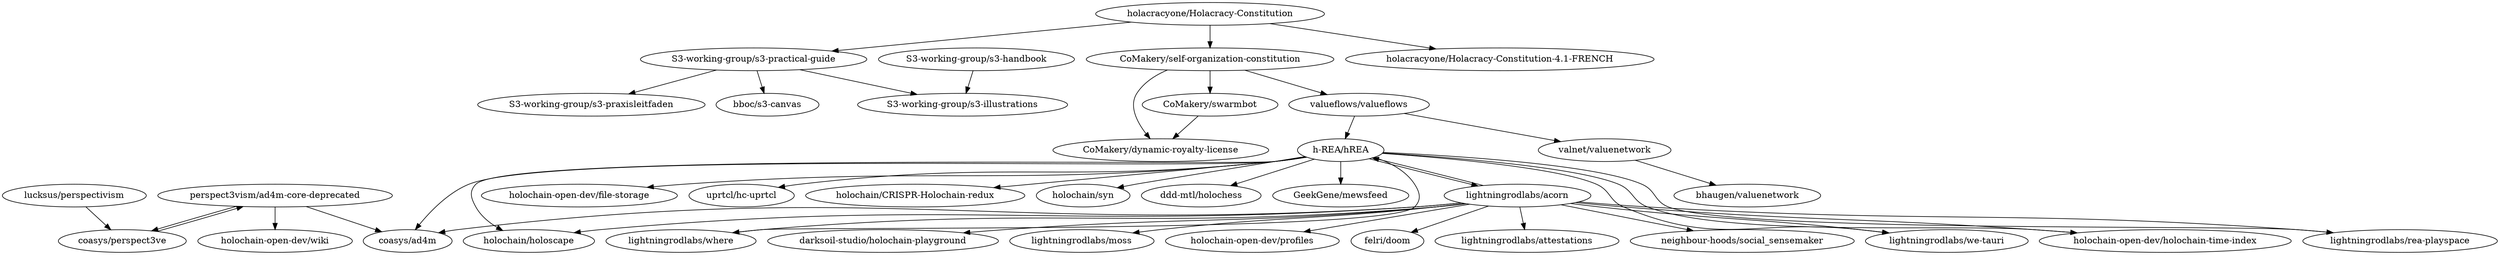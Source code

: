 digraph G {
"h-REA/hREA" -> "lightningrodlabs/we-tauri"
"h-REA/hREA" -> "holochain-open-dev/holochain-time-index"
"h-REA/hREA" -> "coasys/ad4m"
"h-REA/hREA" -> "lightningrodlabs/rea-playspace"
"h-REA/hREA" -> "holochain-open-dev/file-storage"
"h-REA/hREA" -> "uprtcl/hc-uprtcl"
"h-REA/hREA" -> "lightningrodlabs/acorn"
"h-REA/hREA" -> "holochain/CRISPR-Holochain-redux"
"h-REA/hREA" -> "holochain/syn"
"h-REA/hREA" -> "holochain/holoscape"
"h-REA/hREA" -> "lightningrodlabs/where"
"h-REA/hREA" -> "ddd-mtl/holochess"
"h-REA/hREA" -> "GeekGene/mewsfeed"
"valueflows/valueflows" -> "valnet/valuenetwork"
"valueflows/valueflows" -> "h-REA/hREA"
"lucksus/perspectivism" -> "coasys/perspect3ve"
"CoMakery/self-organization-constitution" -> "CoMakery/dynamic-royalty-license"
"CoMakery/self-organization-constitution" -> "valueflows/valueflows"
"CoMakery/self-organization-constitution" -> "CoMakery/swarmbot"
"holacracyone/Holacracy-Constitution" -> "CoMakery/self-organization-constitution"
"holacracyone/Holacracy-Constitution" -> "holacracyone/Holacracy-Constitution-4.1-FRENCH"
"holacracyone/Holacracy-Constitution" -> "S3-working-group/s3-practical-guide"
"lightningrodlabs/acorn" -> "felri/doom"
"lightningrodlabs/acorn" -> "lightningrodlabs/we-tauri"
"lightningrodlabs/acorn" -> "lightningrodlabs/rea-playspace"
"lightningrodlabs/acorn" -> "holochain/holoscape"
"lightningrodlabs/acorn" -> "lightningrodlabs/where"
"lightningrodlabs/acorn" -> "lightningrodlabs/attestations"
"lightningrodlabs/acorn" -> "h-REA/hREA"
"lightningrodlabs/acorn" -> "coasys/ad4m"
"lightningrodlabs/acorn" -> "neighbour-hoods/social_sensemaker"
"lightningrodlabs/acorn" -> "holochain-open-dev/holochain-time-index"
"lightningrodlabs/acorn" -> "darksoil-studio/holochain-playground"
"lightningrodlabs/acorn" -> "lightningrodlabs/moss"
"lightningrodlabs/acorn" -> "holochain-open-dev/profiles"
"perspect3vism/ad4m-core-deprecated" -> "coasys/perspect3ve"
"perspect3vism/ad4m-core-deprecated" -> "coasys/ad4m"
"perspect3vism/ad4m-core-deprecated" -> "holochain-open-dev/wiki"
"coasys/perspect3ve" -> "perspect3vism/ad4m-core-deprecated"
"CoMakery/swarmbot" -> "CoMakery/dynamic-royalty-license"
"S3-working-group/s3-handbook" -> "S3-working-group/s3-illustrations"
"S3-working-group/s3-practical-guide" -> "S3-working-group/s3-praxisleitfaden"
"S3-working-group/s3-practical-guide" -> "S3-working-group/s3-illustrations"
"S3-working-group/s3-practical-guide" -> "bboc/s3-canvas"
"valnet/valuenetwork" -> "bhaugen/valuenetwork"
"h-REA/hREA" ["l"="-0.044,45.248"]
"lightningrodlabs/we-tauri" ["l"="-0.031,45.265"]
"holochain-open-dev/holochain-time-index" ["l"="-0.059,45.261"]
"coasys/ad4m" ["l"="-0.025,45.279"]
"lightningrodlabs/rea-playspace" ["l"="-0.066,45.252"]
"holochain-open-dev/file-storage" ["l"="-0.054,45.229"]
"uprtcl/hc-uprtcl" ["l"="-0.034,45.229"]
"lightningrodlabs/acorn" ["l"="-0.061,45.274"]
"holochain/CRISPR-Holochain-redux" ["l"="-0.076,45.234"]
"holochain/syn" ["l"="-0.007,45.232"]
"holochain/holoscape" ["l"="-0.081,45.26"]
"lightningrodlabs/where" ["l"="-0.045,45.265"]
"ddd-mtl/holochess" ["l"="-0.021,45.244"]
"GeekGene/mewsfeed" ["l"="-0.006,45.254"]
"valueflows/valueflows" ["l"="-0.051,45.2"]
"valnet/valuenetwork" ["l"="-0.025,45.188"]
"lucksus/perspectivism" ["l"="0.021,45.326"]
"coasys/perspect3ve" ["l"="0.01,45.313"]
"CoMakery/self-organization-constitution" ["l"="-0.071,45.165"]
"CoMakery/dynamic-royalty-license" ["l"="-0.059,45.15"]
"CoMakery/swarmbot" ["l"="-0.047,45.157"]
"holacracyone/Holacracy-Constitution" ["l"="-0.098,45.135"]
"holacracyone/Holacracy-Constitution-4.1-FRENCH" ["l"="-0.083,45.118"]
"S3-working-group/s3-practical-guide" ["l"="-0.126,45.115"]
"felri/doom" ["l"="-0.058,45.296"]
"lightningrodlabs/attestations" ["l"="-0.075,45.286"]
"neighbour-hoods/social_sensemaker" ["l"="-0.091,45.275"]
"darksoil-studio/holochain-playground" ["l"="-0.075,45.297"]
"lightningrodlabs/moss" ["l"="-0.042,45.292"]
"holochain-open-dev/profiles" ["l"="-0.092,45.288"]
"perspect3vism/ad4m-core-deprecated" ["l"="0,45.299"]
"holochain-open-dev/wiki" ["l"="0.021,45.299"]
"S3-working-group/s3-handbook" ["l"="-0.171,45.11"]
"S3-working-group/s3-illustrations" ["l"="-0.152,45.113"]
"S3-working-group/s3-praxisleitfaden" ["l"="-0.119,45.099"]
"bboc/s3-canvas" ["l"="-0.137,45.101"]
"bhaugen/valuenetwork" ["l"="-0.007,45.18"]
}